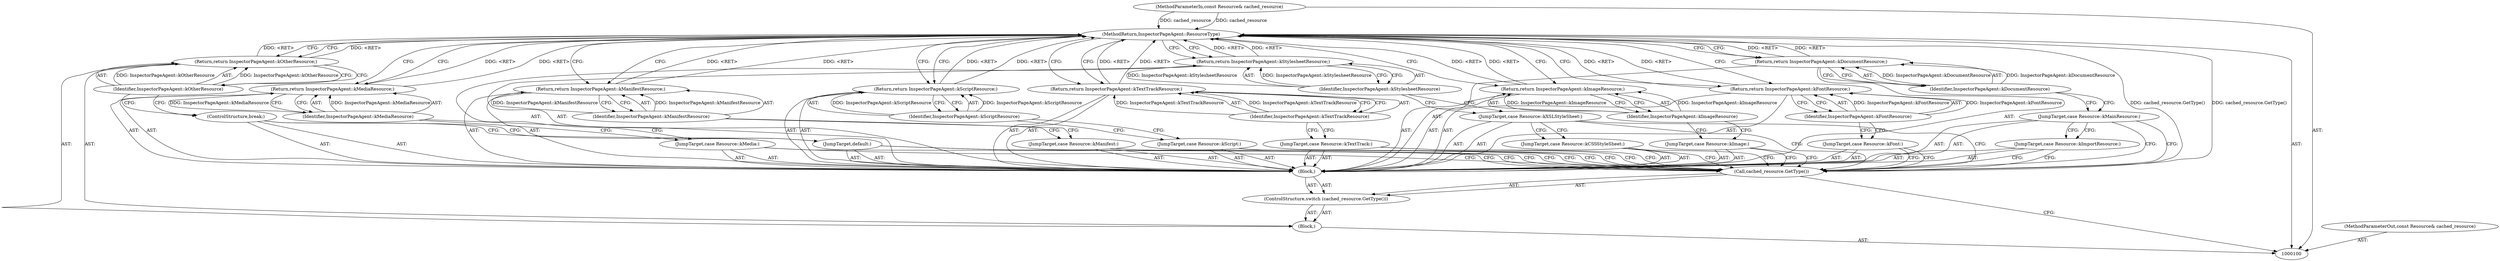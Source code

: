 digraph "1_Chrome_1c40f9042ae2d6ee7483d72998aabb5e73b2ff60_3" {
"1000136" [label="(MethodReturn,InspectorPageAgent::ResourceType)"];
"1000115" [label="(JumpTarget,case Resource::kManifest:)"];
"1000117" [label="(Identifier,InspectorPageAgent::kManifestResource)"];
"1000116" [label="(Return,return InspectorPageAgent::kManifestResource;)"];
"1000118" [label="(JumpTarget,case Resource::kTextTrack:)"];
"1000120" [label="(Identifier,InspectorPageAgent::kTextTrackResource)"];
"1000119" [label="(Return,return InspectorPageAgent::kTextTrackResource;)"];
"1000121" [label="(JumpTarget,case Resource::kCSSStyleSheet:)"];
"1000122" [label="(JumpTarget,case Resource::kXSLStyleSheet:)"];
"1000124" [label="(Identifier,InspectorPageAgent::kStylesheetResource)"];
"1000123" [label="(Return,return InspectorPageAgent::kStylesheetResource;)"];
"1000125" [label="(JumpTarget,case Resource::kScript:)"];
"1000127" [label="(Identifier,InspectorPageAgent::kScriptResource)"];
"1000126" [label="(Return,return InspectorPageAgent::kScriptResource;)"];
"1000128" [label="(JumpTarget,case Resource::kImportResource:)"];
"1000102" [label="(Block,)"];
"1000101" [label="(MethodParameterIn,const Resource& cached_resource)"];
"1000145" [label="(MethodParameterOut,const Resource& cached_resource)"];
"1000129" [label="(JumpTarget,case Resource::kMainResource:)"];
"1000131" [label="(Identifier,InspectorPageAgent::kDocumentResource)"];
"1000130" [label="(Return,return InspectorPageAgent::kDocumentResource;)"];
"1000132" [label="(JumpTarget,default:)"];
"1000133" [label="(ControlStructure,break;)"];
"1000134" [label="(Return,return InspectorPageAgent::kOtherResource;)"];
"1000135" [label="(Identifier,InspectorPageAgent::kOtherResource)"];
"1000104" [label="(Call,cached_resource.GetType())"];
"1000103" [label="(ControlStructure,switch (cached_resource.GetType()))"];
"1000105" [label="(Block,)"];
"1000106" [label="(JumpTarget,case Resource::kImage:)"];
"1000108" [label="(Identifier,InspectorPageAgent::kImageResource)"];
"1000107" [label="(Return,return InspectorPageAgent::kImageResource;)"];
"1000109" [label="(JumpTarget,case Resource::kFont:)"];
"1000111" [label="(Identifier,InspectorPageAgent::kFontResource)"];
"1000110" [label="(Return,return InspectorPageAgent::kFontResource;)"];
"1000112" [label="(JumpTarget,case Resource::kMedia:)"];
"1000114" [label="(Identifier,InspectorPageAgent::kMediaResource)"];
"1000113" [label="(Return,return InspectorPageAgent::kMediaResource;)"];
"1000136" -> "1000100"  [label="AST: "];
"1000136" -> "1000107"  [label="CFG: "];
"1000136" -> "1000110"  [label="CFG: "];
"1000136" -> "1000113"  [label="CFG: "];
"1000136" -> "1000116"  [label="CFG: "];
"1000136" -> "1000119"  [label="CFG: "];
"1000136" -> "1000123"  [label="CFG: "];
"1000136" -> "1000126"  [label="CFG: "];
"1000136" -> "1000130"  [label="CFG: "];
"1000136" -> "1000134"  [label="CFG: "];
"1000104" -> "1000136"  [label="DDG: cached_resource.GetType()"];
"1000101" -> "1000136"  [label="DDG: cached_resource"];
"1000110" -> "1000136"  [label="DDG: <RET>"];
"1000134" -> "1000136"  [label="DDG: <RET>"];
"1000116" -> "1000136"  [label="DDG: <RET>"];
"1000126" -> "1000136"  [label="DDG: <RET>"];
"1000119" -> "1000136"  [label="DDG: <RET>"];
"1000130" -> "1000136"  [label="DDG: <RET>"];
"1000113" -> "1000136"  [label="DDG: <RET>"];
"1000107" -> "1000136"  [label="DDG: <RET>"];
"1000123" -> "1000136"  [label="DDG: <RET>"];
"1000115" -> "1000105"  [label="AST: "];
"1000115" -> "1000104"  [label="CFG: "];
"1000117" -> "1000115"  [label="CFG: "];
"1000117" -> "1000116"  [label="AST: "];
"1000117" -> "1000115"  [label="CFG: "];
"1000116" -> "1000117"  [label="CFG: "];
"1000117" -> "1000116"  [label="DDG: InspectorPageAgent::kManifestResource"];
"1000116" -> "1000105"  [label="AST: "];
"1000116" -> "1000117"  [label="CFG: "];
"1000117" -> "1000116"  [label="AST: "];
"1000136" -> "1000116"  [label="CFG: "];
"1000116" -> "1000136"  [label="DDG: <RET>"];
"1000117" -> "1000116"  [label="DDG: InspectorPageAgent::kManifestResource"];
"1000118" -> "1000105"  [label="AST: "];
"1000118" -> "1000104"  [label="CFG: "];
"1000120" -> "1000118"  [label="CFG: "];
"1000120" -> "1000119"  [label="AST: "];
"1000120" -> "1000118"  [label="CFG: "];
"1000119" -> "1000120"  [label="CFG: "];
"1000120" -> "1000119"  [label="DDG: InspectorPageAgent::kTextTrackResource"];
"1000119" -> "1000105"  [label="AST: "];
"1000119" -> "1000120"  [label="CFG: "];
"1000120" -> "1000119"  [label="AST: "];
"1000136" -> "1000119"  [label="CFG: "];
"1000119" -> "1000136"  [label="DDG: <RET>"];
"1000120" -> "1000119"  [label="DDG: InspectorPageAgent::kTextTrackResource"];
"1000121" -> "1000105"  [label="AST: "];
"1000121" -> "1000104"  [label="CFG: "];
"1000122" -> "1000121"  [label="CFG: "];
"1000122" -> "1000105"  [label="AST: "];
"1000122" -> "1000104"  [label="CFG: "];
"1000122" -> "1000121"  [label="CFG: "];
"1000124" -> "1000122"  [label="CFG: "];
"1000124" -> "1000123"  [label="AST: "];
"1000124" -> "1000122"  [label="CFG: "];
"1000123" -> "1000124"  [label="CFG: "];
"1000124" -> "1000123"  [label="DDG: InspectorPageAgent::kStylesheetResource"];
"1000123" -> "1000105"  [label="AST: "];
"1000123" -> "1000124"  [label="CFG: "];
"1000124" -> "1000123"  [label="AST: "];
"1000136" -> "1000123"  [label="CFG: "];
"1000123" -> "1000136"  [label="DDG: <RET>"];
"1000124" -> "1000123"  [label="DDG: InspectorPageAgent::kStylesheetResource"];
"1000125" -> "1000105"  [label="AST: "];
"1000125" -> "1000104"  [label="CFG: "];
"1000127" -> "1000125"  [label="CFG: "];
"1000127" -> "1000126"  [label="AST: "];
"1000127" -> "1000125"  [label="CFG: "];
"1000126" -> "1000127"  [label="CFG: "];
"1000127" -> "1000126"  [label="DDG: InspectorPageAgent::kScriptResource"];
"1000126" -> "1000105"  [label="AST: "];
"1000126" -> "1000127"  [label="CFG: "];
"1000127" -> "1000126"  [label="AST: "];
"1000136" -> "1000126"  [label="CFG: "];
"1000126" -> "1000136"  [label="DDG: <RET>"];
"1000127" -> "1000126"  [label="DDG: InspectorPageAgent::kScriptResource"];
"1000128" -> "1000105"  [label="AST: "];
"1000128" -> "1000104"  [label="CFG: "];
"1000129" -> "1000128"  [label="CFG: "];
"1000102" -> "1000100"  [label="AST: "];
"1000103" -> "1000102"  [label="AST: "];
"1000134" -> "1000102"  [label="AST: "];
"1000101" -> "1000100"  [label="AST: "];
"1000101" -> "1000136"  [label="DDG: cached_resource"];
"1000145" -> "1000100"  [label="AST: "];
"1000129" -> "1000105"  [label="AST: "];
"1000129" -> "1000104"  [label="CFG: "];
"1000129" -> "1000128"  [label="CFG: "];
"1000131" -> "1000129"  [label="CFG: "];
"1000131" -> "1000130"  [label="AST: "];
"1000131" -> "1000129"  [label="CFG: "];
"1000130" -> "1000131"  [label="CFG: "];
"1000131" -> "1000130"  [label="DDG: InspectorPageAgent::kDocumentResource"];
"1000130" -> "1000105"  [label="AST: "];
"1000130" -> "1000131"  [label="CFG: "];
"1000131" -> "1000130"  [label="AST: "];
"1000136" -> "1000130"  [label="CFG: "];
"1000130" -> "1000136"  [label="DDG: <RET>"];
"1000131" -> "1000130"  [label="DDG: InspectorPageAgent::kDocumentResource"];
"1000132" -> "1000105"  [label="AST: "];
"1000132" -> "1000104"  [label="CFG: "];
"1000133" -> "1000132"  [label="CFG: "];
"1000133" -> "1000105"  [label="AST: "];
"1000133" -> "1000132"  [label="CFG: "];
"1000135" -> "1000133"  [label="CFG: "];
"1000134" -> "1000102"  [label="AST: "];
"1000134" -> "1000135"  [label="CFG: "];
"1000135" -> "1000134"  [label="AST: "];
"1000136" -> "1000134"  [label="CFG: "];
"1000134" -> "1000136"  [label="DDG: <RET>"];
"1000135" -> "1000134"  [label="DDG: InspectorPageAgent::kOtherResource"];
"1000135" -> "1000134"  [label="AST: "];
"1000135" -> "1000133"  [label="CFG: "];
"1000134" -> "1000135"  [label="CFG: "];
"1000135" -> "1000134"  [label="DDG: InspectorPageAgent::kOtherResource"];
"1000104" -> "1000103"  [label="AST: "];
"1000104" -> "1000100"  [label="CFG: "];
"1000106" -> "1000104"  [label="CFG: "];
"1000109" -> "1000104"  [label="CFG: "];
"1000112" -> "1000104"  [label="CFG: "];
"1000115" -> "1000104"  [label="CFG: "];
"1000118" -> "1000104"  [label="CFG: "];
"1000121" -> "1000104"  [label="CFG: "];
"1000122" -> "1000104"  [label="CFG: "];
"1000125" -> "1000104"  [label="CFG: "];
"1000128" -> "1000104"  [label="CFG: "];
"1000129" -> "1000104"  [label="CFG: "];
"1000132" -> "1000104"  [label="CFG: "];
"1000104" -> "1000136"  [label="DDG: cached_resource.GetType()"];
"1000103" -> "1000102"  [label="AST: "];
"1000104" -> "1000103"  [label="AST: "];
"1000105" -> "1000103"  [label="AST: "];
"1000105" -> "1000103"  [label="AST: "];
"1000106" -> "1000105"  [label="AST: "];
"1000107" -> "1000105"  [label="AST: "];
"1000109" -> "1000105"  [label="AST: "];
"1000110" -> "1000105"  [label="AST: "];
"1000112" -> "1000105"  [label="AST: "];
"1000113" -> "1000105"  [label="AST: "];
"1000115" -> "1000105"  [label="AST: "];
"1000116" -> "1000105"  [label="AST: "];
"1000118" -> "1000105"  [label="AST: "];
"1000119" -> "1000105"  [label="AST: "];
"1000121" -> "1000105"  [label="AST: "];
"1000122" -> "1000105"  [label="AST: "];
"1000123" -> "1000105"  [label="AST: "];
"1000125" -> "1000105"  [label="AST: "];
"1000126" -> "1000105"  [label="AST: "];
"1000128" -> "1000105"  [label="AST: "];
"1000129" -> "1000105"  [label="AST: "];
"1000130" -> "1000105"  [label="AST: "];
"1000132" -> "1000105"  [label="AST: "];
"1000133" -> "1000105"  [label="AST: "];
"1000106" -> "1000105"  [label="AST: "];
"1000106" -> "1000104"  [label="CFG: "];
"1000108" -> "1000106"  [label="CFG: "];
"1000108" -> "1000107"  [label="AST: "];
"1000108" -> "1000106"  [label="CFG: "];
"1000107" -> "1000108"  [label="CFG: "];
"1000108" -> "1000107"  [label="DDG: InspectorPageAgent::kImageResource"];
"1000107" -> "1000105"  [label="AST: "];
"1000107" -> "1000108"  [label="CFG: "];
"1000108" -> "1000107"  [label="AST: "];
"1000136" -> "1000107"  [label="CFG: "];
"1000107" -> "1000136"  [label="DDG: <RET>"];
"1000108" -> "1000107"  [label="DDG: InspectorPageAgent::kImageResource"];
"1000109" -> "1000105"  [label="AST: "];
"1000109" -> "1000104"  [label="CFG: "];
"1000111" -> "1000109"  [label="CFG: "];
"1000111" -> "1000110"  [label="AST: "];
"1000111" -> "1000109"  [label="CFG: "];
"1000110" -> "1000111"  [label="CFG: "];
"1000111" -> "1000110"  [label="DDG: InspectorPageAgent::kFontResource"];
"1000110" -> "1000105"  [label="AST: "];
"1000110" -> "1000111"  [label="CFG: "];
"1000111" -> "1000110"  [label="AST: "];
"1000136" -> "1000110"  [label="CFG: "];
"1000110" -> "1000136"  [label="DDG: <RET>"];
"1000111" -> "1000110"  [label="DDG: InspectorPageAgent::kFontResource"];
"1000112" -> "1000105"  [label="AST: "];
"1000112" -> "1000104"  [label="CFG: "];
"1000114" -> "1000112"  [label="CFG: "];
"1000114" -> "1000113"  [label="AST: "];
"1000114" -> "1000112"  [label="CFG: "];
"1000113" -> "1000114"  [label="CFG: "];
"1000114" -> "1000113"  [label="DDG: InspectorPageAgent::kMediaResource"];
"1000113" -> "1000105"  [label="AST: "];
"1000113" -> "1000114"  [label="CFG: "];
"1000114" -> "1000113"  [label="AST: "];
"1000136" -> "1000113"  [label="CFG: "];
"1000113" -> "1000136"  [label="DDG: <RET>"];
"1000114" -> "1000113"  [label="DDG: InspectorPageAgent::kMediaResource"];
}
